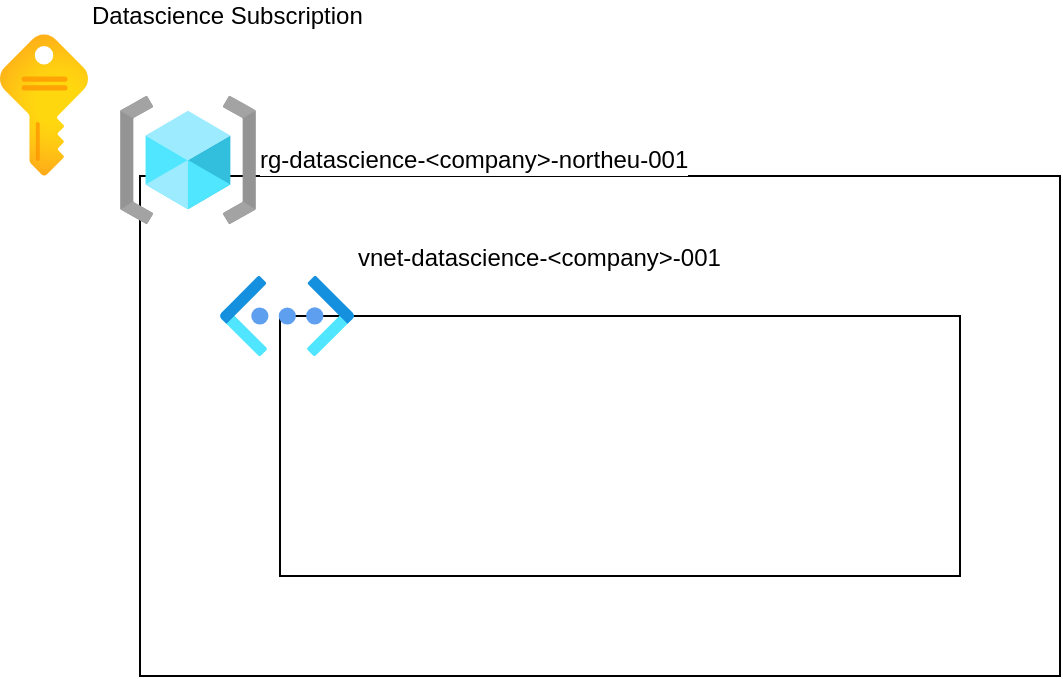 <mxfile>
    <diagram name="SmallAndExpand" id="SmallAndExpand">
        <mxGraphModel dx="443" dy="-721" grid="1" gridSize="10" guides="1" tooltips="1" connect="1" arrows="1" fold="1" page="1" pageScale="1" pageWidth="827" pageHeight="1169" math="0" shadow="0">
            <root>
                <mxCell id="0"/>
                <mxCell id="1" value="Connector" parent="0"/>
                <mxCell id="701" value="" style="rounded=0;whiteSpace=wrap;html=1;" vertex="1" parent="1">
                    <mxGeometry x="1070" y="1260" width="460" height="250" as="geometry"/>
                </mxCell>
                <mxCell id="700" value="rg-datascience-&amp;lt;company&amp;gt;-northeu-001" style="aspect=fixed;html=1;points=[];align=left;image;fontSize=12;image=img/lib/azure2/general/Resource_Groups.svg;labelPosition=right;verticalLabelPosition=middle;verticalAlign=middle;" vertex="1" parent="1">
                    <mxGeometry x="1060" y="1220" width="68" height="64" as="geometry"/>
                </mxCell>
                <mxCell id="702" value="Datascience Subscription" style="aspect=fixed;html=1;points=[];align=left;image;fontSize=12;image=img/lib/azure2/general/Subscriptions.svg;labelPosition=right;verticalLabelPosition=top;verticalAlign=bottom;" vertex="1" parent="1">
                    <mxGeometry x="1000" y="1189" width="44" height="71" as="geometry"/>
                </mxCell>
                <mxCell id="704" value="" style="rounded=0;whiteSpace=wrap;html=1;" vertex="1" parent="1">
                    <mxGeometry x="1140" y="1330" width="340" height="130" as="geometry"/>
                </mxCell>
                <mxCell id="703" value="vnet-datascience-&amp;lt;company&amp;gt;-001" style="aspect=fixed;html=1;points=[];align=left;image;fontSize=12;image=img/lib/azure2/networking/Virtual_Networks_Classic.svg;labelPosition=right;verticalLabelPosition=top;verticalAlign=bottom;" vertex="1" parent="1">
                    <mxGeometry x="1110" y="1310" width="67" height="40" as="geometry"/>
                </mxCell>
            </root>
        </mxGraphModel>
    </diagram>
</mxfile>
